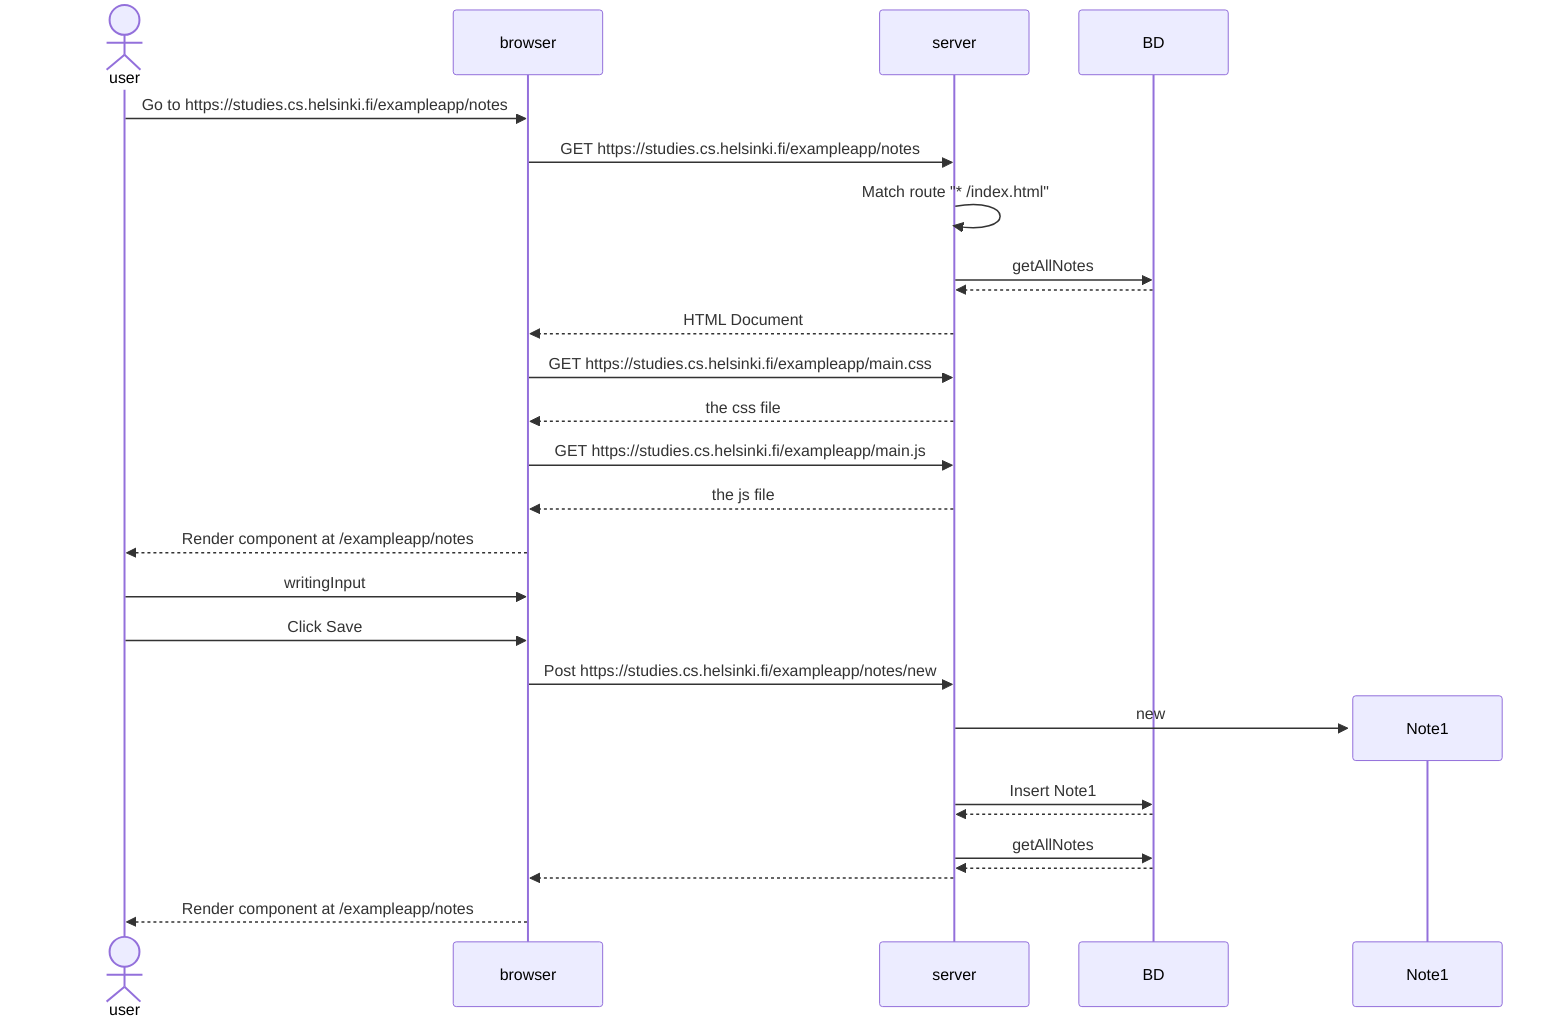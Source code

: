 sequenceDiagram
    actor user
    user->>browser: Go to https://studies.cs.helsinki.fi/exampleapp/notes
    
    browser->>server: GET https://studies.cs.helsinki.fi/exampleapp/notes
    server->>server: Match route "* /index.html"
    server->>BD: getAllNotes
    BD-->>server: 
    server-->>browser: HTML Document
    browser->>server: GET https://studies.cs.helsinki.fi/exampleapp/main.css
    server-->>browser: the css file
    browser->>server: GET https://studies.cs.helsinki.fi/exampleapp/main.js
    server-->>browser: the js file
    browser-->>user: Render component at /exampleapp/notes

    user->>browser: writingInput
    user->>browser: Click Save
    browser->>server: Post https://studies.cs.helsinki.fi/exampleapp/notes/new
    
    create participant Note1
    server->>Note1: new
    server->>BD: Insert Note1
    BD-->>server:  
    server->>BD: getAllNotes
    BD-->>server: 
    server-->>browser: 
    browser-->>user: Render component at /exampleapp/notes
